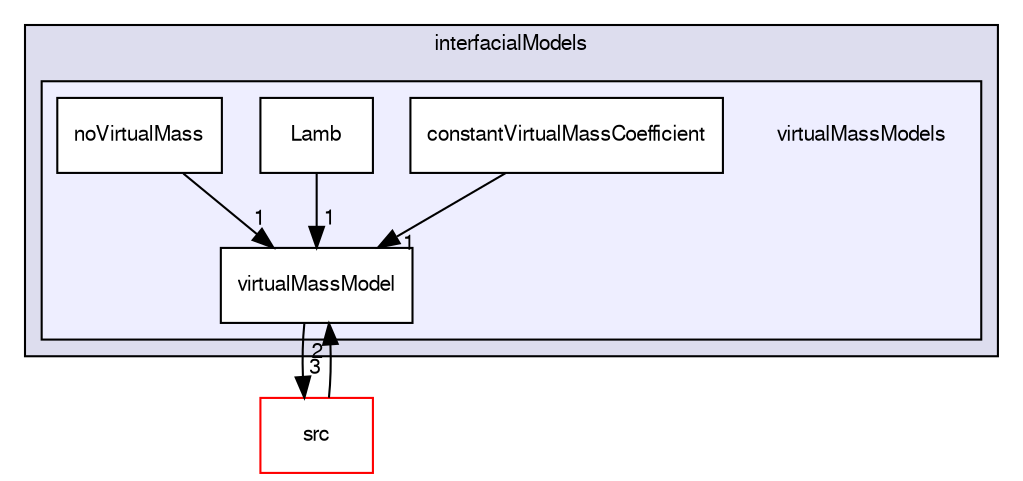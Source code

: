 digraph "applications/solvers/multiphase/twoPhaseEulerFoam/interfacialModels/virtualMassModels" {
  bgcolor=transparent;
  compound=true
  node [ fontsize="10", fontname="FreeSans"];
  edge [ labelfontsize="10", labelfontname="FreeSans"];
  subgraph clusterdir_b7d8cc85fbe5b5cd664e714a0ccf860f {
    graph [ bgcolor="#ddddee", pencolor="black", label="interfacialModels" fontname="FreeSans", fontsize="10", URL="dir_b7d8cc85fbe5b5cd664e714a0ccf860f.html"]
  subgraph clusterdir_c7c4cf1da3e2c897dbb17eca239ee974 {
    graph [ bgcolor="#eeeeff", pencolor="black", label="" URL="dir_c7c4cf1da3e2c897dbb17eca239ee974.html"];
    dir_c7c4cf1da3e2c897dbb17eca239ee974 [shape=plaintext label="virtualMassModels"];
    dir_41f606e3dbb2bb2bba4fe33feac90115 [shape=box label="constantVirtualMassCoefficient" color="black" fillcolor="white" style="filled" URL="dir_41f606e3dbb2bb2bba4fe33feac90115.html"];
    dir_8857fa59b76960d19fd98889bff65706 [shape=box label="Lamb" color="black" fillcolor="white" style="filled" URL="dir_8857fa59b76960d19fd98889bff65706.html"];
    dir_539fd0b6a6cf1b31a35a44fd958d7e01 [shape=box label="noVirtualMass" color="black" fillcolor="white" style="filled" URL="dir_539fd0b6a6cf1b31a35a44fd958d7e01.html"];
    dir_13e373beabbe1101075c17cca15d306c [shape=box label="virtualMassModel" color="black" fillcolor="white" style="filled" URL="dir_13e373beabbe1101075c17cca15d306c.html"];
  }
  }
  dir_68267d1309a1af8e8297ef4c3efbcdba [shape=box label="src" color="red" URL="dir_68267d1309a1af8e8297ef4c3efbcdba.html"];
  dir_68267d1309a1af8e8297ef4c3efbcdba->dir_13e373beabbe1101075c17cca15d306c [headlabel="2", labeldistance=1.5 headhref="dir_000577_000229.html"];
  dir_41f606e3dbb2bb2bba4fe33feac90115->dir_13e373beabbe1101075c17cca15d306c [headlabel="1", labeldistance=1.5 headhref="dir_000226_000229.html"];
  dir_8857fa59b76960d19fd98889bff65706->dir_13e373beabbe1101075c17cca15d306c [headlabel="1", labeldistance=1.5 headhref="dir_000227_000229.html"];
  dir_539fd0b6a6cf1b31a35a44fd958d7e01->dir_13e373beabbe1101075c17cca15d306c [headlabel="1", labeldistance=1.5 headhref="dir_000228_000229.html"];
  dir_13e373beabbe1101075c17cca15d306c->dir_68267d1309a1af8e8297ef4c3efbcdba [headlabel="3", labeldistance=1.5 headhref="dir_000229_000577.html"];
}
